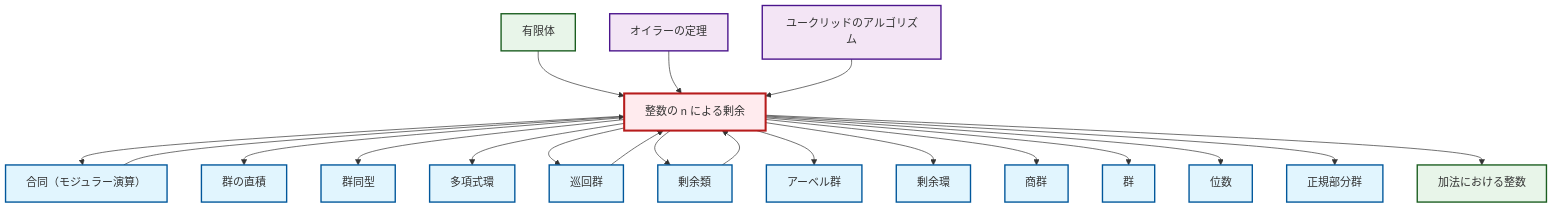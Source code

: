graph TD
    classDef definition fill:#e1f5fe,stroke:#01579b,stroke-width:2px
    classDef theorem fill:#f3e5f5,stroke:#4a148c,stroke-width:2px
    classDef axiom fill:#fff3e0,stroke:#e65100,stroke-width:2px
    classDef example fill:#e8f5e9,stroke:#1b5e20,stroke-width:2px
    classDef current fill:#ffebee,stroke:#b71c1c,stroke-width:3px
    def-direct-product["群の直積"]:::definition
    def-polynomial-ring["多項式環"]:::definition
    thm-euclidean-algorithm["ユークリッドのアルゴリズム"]:::theorem
    def-congruence["合同（モジュラー演算）"]:::definition
    def-isomorphism["群同型"]:::definition
    def-quotient-group["商群"]:::definition
    def-quotient-ring["剰余環"]:::definition
    thm-euler["オイラーの定理"]:::theorem
    ex-finite-field["有限体"]:::example
    def-cyclic-group["巡回群"]:::definition
    def-coset["剰余類"]:::definition
    def-abelian-group["アーベル群"]:::definition
    def-group["群"]:::definition
    ex-integers-addition["加法における整数"]:::example
    def-normal-subgroup["正規部分群"]:::definition
    ex-quotient-integers-mod-n["整数の n による剰余"]:::example
    def-order["位数"]:::definition
    ex-finite-field --> ex-quotient-integers-mod-n
    thm-euler --> ex-quotient-integers-mod-n
    ex-quotient-integers-mod-n --> def-congruence
    ex-quotient-integers-mod-n --> def-direct-product
    ex-quotient-integers-mod-n --> def-isomorphism
    def-congruence --> ex-quotient-integers-mod-n
    ex-quotient-integers-mod-n --> def-polynomial-ring
    ex-quotient-integers-mod-n --> def-cyclic-group
    ex-quotient-integers-mod-n --> def-coset
    ex-quotient-integers-mod-n --> def-abelian-group
    ex-quotient-integers-mod-n --> def-quotient-ring
    ex-quotient-integers-mod-n --> def-quotient-group
    ex-quotient-integers-mod-n --> def-group
    ex-quotient-integers-mod-n --> def-order
    ex-quotient-integers-mod-n --> def-normal-subgroup
    def-coset --> ex-quotient-integers-mod-n
    ex-quotient-integers-mod-n --> ex-integers-addition
    def-cyclic-group --> ex-quotient-integers-mod-n
    thm-euclidean-algorithm --> ex-quotient-integers-mod-n
    class ex-quotient-integers-mod-n current